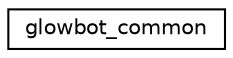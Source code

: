 digraph "Graphical Class Hierarchy"
{
  edge [fontname="Helvetica",fontsize="10",labelfontname="Helvetica",labelfontsize="10"];
  node [fontname="Helvetica",fontsize="10",shape=record];
  rankdir="LR";
  Node0 [label="glowbot_common",height=0.2,width=0.4,color="black", fillcolor="white", style="filled",URL="$classglowbot__common.html"];
}
